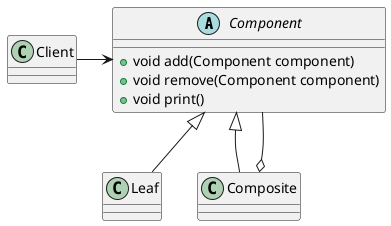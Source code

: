@startuml
'https://plantuml.com/class-diagram

abstract class Component{
+void add(Component component)
+void remove(Component component)
+void print()
}
class Leaf
class Composite
class Client
Component <|-- Leaf
Component <|-- Composite
Composite o-- Component
Component <-left- Client
@enduml